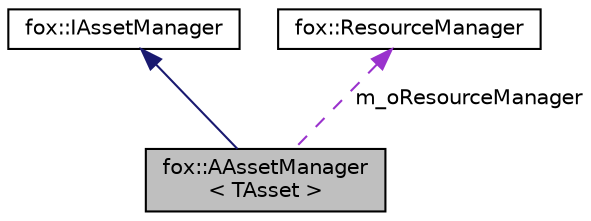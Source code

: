digraph "fox::AAssetManager&lt; TAsset &gt;"
{
 // LATEX_PDF_SIZE
  edge [fontname="Helvetica",fontsize="10",labelfontname="Helvetica",labelfontsize="10"];
  node [fontname="Helvetica",fontsize="10",shape=record];
  Node1 [label="fox::AAssetManager\l\< TAsset \>",height=0.2,width=0.4,color="black", fillcolor="grey75", style="filled", fontcolor="black",tooltip=" "];
  Node2 -> Node1 [dir="back",color="midnightblue",fontsize="10",style="solid",fontname="Helvetica"];
  Node2 [label="fox::IAssetManager",height=0.2,width=0.4,color="black", fillcolor="white", style="filled",URL="$classfox_1_1IAssetManager.html",tooltip=" "];
  Node3 -> Node1 [dir="back",color="darkorchid3",fontsize="10",style="dashed",label=" m_oResourceManager" ,fontname="Helvetica"];
  Node3 [label="fox::ResourceManager",height=0.2,width=0.4,color="black", fillcolor="white", style="filled",URL="$classfox_1_1ResourceManager.html",tooltip=" "];
}
